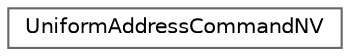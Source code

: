 digraph "Graphical Class Hierarchy"
{
 // LATEX_PDF_SIZE
  bgcolor="transparent";
  edge [fontname=Helvetica,fontsize=10,labelfontname=Helvetica,labelfontsize=10];
  node [fontname=Helvetica,fontsize=10,shape=box,height=0.2,width=0.4];
  rankdir="LR";
  Node0 [id="Node000000",label="UniformAddressCommandNV",height=0.2,width=0.4,color="grey40", fillcolor="white", style="filled",URL="$struct_uniform_address_command_n_v.html",tooltip=" "];
}
